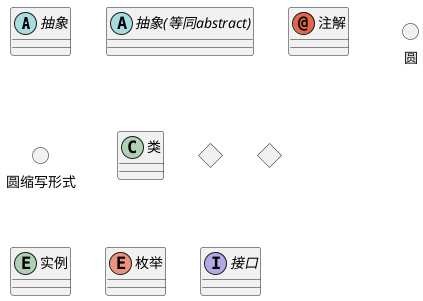 @startuml
abstract        抽象
abstract class  抽象(等同abstract)
annotation      注解
circle          圆
()              圆缩写形式
class           类
diamond         菱形
<>              菱形写形式
entity          实例
enum            枚举
interface       接口
@enduml
